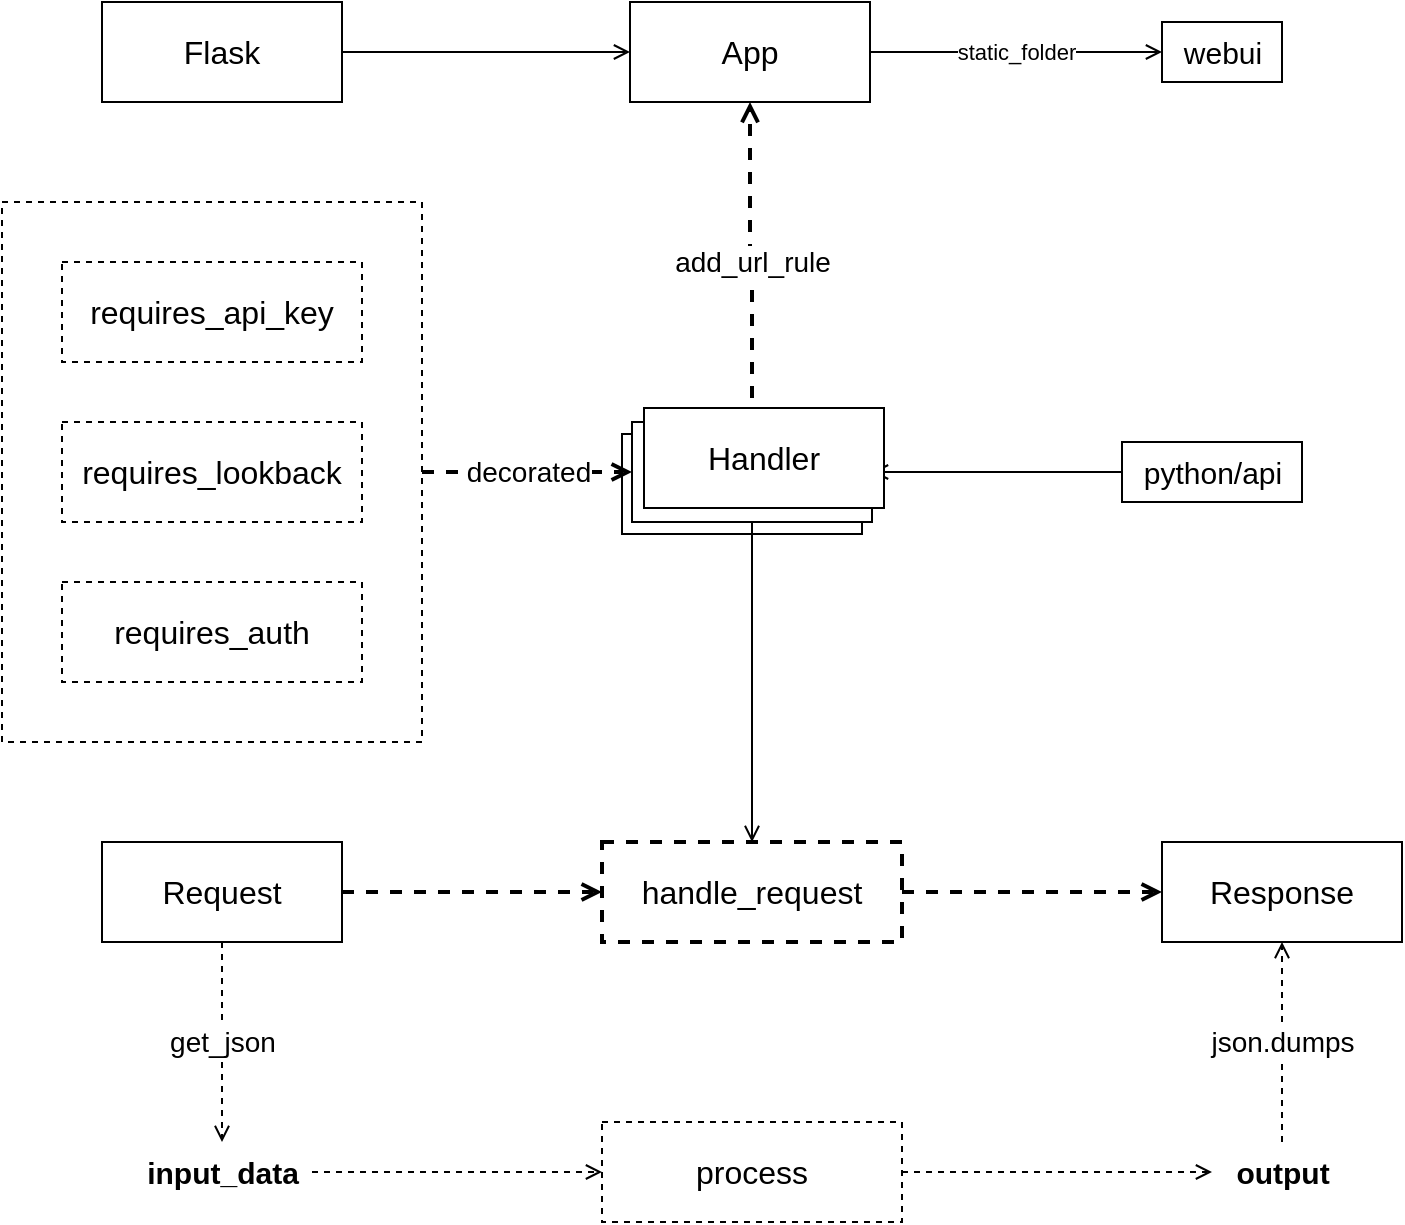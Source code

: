 <mxfile version="27.1.3">
  <diagram name="run_ui" id="obR6nNnuDtv-eNFoRRa2">
    <mxGraphModel dx="2220" dy="1164" grid="1" gridSize="10" guides="1" tooltips="1" connect="1" arrows="1" fold="1" page="1" pageScale="1" pageWidth="827" pageHeight="1169" math="0" shadow="0">
      <root>
        <mxCell id="0" />
        <mxCell id="1" parent="0" />
        <mxCell id="xvXWNGCLo3FLaYekQiIK-4" value="" style="edgeStyle=orthogonalEdgeStyle;rounded=0;orthogonalLoop=1;jettySize=auto;html=1;endArrow=open;endFill=0;" edge="1" parent="1" source="xvXWNGCLo3FLaYekQiIK-2" target="xvXWNGCLo3FLaYekQiIK-3">
          <mxGeometry relative="1" as="geometry" />
        </mxCell>
        <mxCell id="xvXWNGCLo3FLaYekQiIK-2" value="Flask" style="rounded=0;whiteSpace=wrap;html=1;fontSize=16;" vertex="1" parent="1">
          <mxGeometry x="360" y="180" width="120" height="50" as="geometry" />
        </mxCell>
        <mxCell id="xvXWNGCLo3FLaYekQiIK-6" value="static_folder" style="edgeStyle=orthogonalEdgeStyle;rounded=0;orthogonalLoop=1;jettySize=auto;html=1;endArrow=open;endFill=0;" edge="1" parent="1" source="xvXWNGCLo3FLaYekQiIK-3" target="xvXWNGCLo3FLaYekQiIK-5">
          <mxGeometry relative="1" as="geometry" />
        </mxCell>
        <mxCell id="xvXWNGCLo3FLaYekQiIK-3" value="App" style="rounded=0;whiteSpace=wrap;html=1;fontSize=16;" vertex="1" parent="1">
          <mxGeometry x="624" y="180" width="120" height="50" as="geometry" />
        </mxCell>
        <mxCell id="xvXWNGCLo3FLaYekQiIK-5" value="webui" style="text;html=1;align=center;verticalAlign=middle;resizable=0;points=[];autosize=1;strokeColor=default;fillColor=none;fontSize=15;" vertex="1" parent="1">
          <mxGeometry x="890" y="190" width="60" height="30" as="geometry" />
        </mxCell>
        <mxCell id="xvXWNGCLo3FLaYekQiIK-13" value="" style="edgeStyle=orthogonalEdgeStyle;rounded=0;orthogonalLoop=1;jettySize=auto;html=1;entryX=1;entryY=0.5;entryDx=0;entryDy=0;endArrow=open;endFill=0;" edge="1" parent="1" source="xvXWNGCLo3FLaYekQiIK-8" target="xvXWNGCLo3FLaYekQiIK-11">
          <mxGeometry relative="1" as="geometry" />
        </mxCell>
        <mxCell id="xvXWNGCLo3FLaYekQiIK-8" value="python/api" style="text;html=1;align=center;verticalAlign=middle;resizable=0;points=[];autosize=1;strokeColor=default;fillColor=none;fontSize=15;" vertex="1" parent="1">
          <mxGeometry x="870" y="400" width="90" height="30" as="geometry" />
        </mxCell>
        <mxCell id="xvXWNGCLo3FLaYekQiIK-10" value="block" style="rounded=0;whiteSpace=wrap;html=1;fontSize=16;" vertex="1" parent="1">
          <mxGeometry x="620" y="396" width="120" height="50" as="geometry" />
        </mxCell>
        <mxCell id="xvXWNGCLo3FLaYekQiIK-24" style="edgeStyle=orthogonalEdgeStyle;rounded=0;orthogonalLoop=1;jettySize=auto;html=1;exitX=0.5;exitY=1;exitDx=0;exitDy=0;entryX=0.5;entryY=0;entryDx=0;entryDy=0;endArrow=open;endFill=0;" edge="1" parent="1" source="xvXWNGCLo3FLaYekQiIK-11" target="xvXWNGCLo3FLaYekQiIK-23">
          <mxGeometry relative="1" as="geometry" />
        </mxCell>
        <mxCell id="xvXWNGCLo3FLaYekQiIK-11" value="block" style="rounded=0;whiteSpace=wrap;html=1;fontSize=16;" vertex="1" parent="1">
          <mxGeometry x="625" y="390" width="120" height="50" as="geometry" />
        </mxCell>
        <mxCell id="xvXWNGCLo3FLaYekQiIK-19" value="add_url_rule" style="edgeStyle=orthogonalEdgeStyle;rounded=0;orthogonalLoop=1;jettySize=auto;html=1;exitX=0.5;exitY=0;exitDx=0;exitDy=0;entryX=0.5;entryY=1;entryDx=0;entryDy=0;fontSize=14;endArrow=open;endFill=0;dashed=1;strokeWidth=2;" edge="1" parent="1" source="xvXWNGCLo3FLaYekQiIK-11" target="xvXWNGCLo3FLaYekQiIK-3">
          <mxGeometry relative="1" as="geometry" />
        </mxCell>
        <mxCell id="xvXWNGCLo3FLaYekQiIK-12" value="Handler" style="rounded=0;whiteSpace=wrap;html=1;fontSize=16;" vertex="1" parent="1">
          <mxGeometry x="631" y="383" width="120" height="50" as="geometry" />
        </mxCell>
        <mxCell id="xvXWNGCLo3FLaYekQiIK-14" value="requires_lookback" style="rounded=0;whiteSpace=wrap;html=1;fontSize=16;dashed=1;" vertex="1" parent="1">
          <mxGeometry x="340" y="390" width="150" height="50" as="geometry" />
        </mxCell>
        <mxCell id="xvXWNGCLo3FLaYekQiIK-15" value="requires_auth" style="rounded=0;whiteSpace=wrap;html=1;fontSize=16;dashed=1;" vertex="1" parent="1">
          <mxGeometry x="340" y="470" width="150" height="50" as="geometry" />
        </mxCell>
        <mxCell id="xvXWNGCLo3FLaYekQiIK-16" value="requires_api_key" style="rounded=0;whiteSpace=wrap;html=1;fontSize=16;dashed=1;" vertex="1" parent="1">
          <mxGeometry x="340" y="310" width="150" height="50" as="geometry" />
        </mxCell>
        <mxCell id="xvXWNGCLo3FLaYekQiIK-18" value="decorated" style="edgeStyle=orthogonalEdgeStyle;rounded=0;orthogonalLoop=1;jettySize=auto;html=1;exitX=1;exitY=0.5;exitDx=0;exitDy=0;entryX=0;entryY=0.5;entryDx=0;entryDy=0;fontSize=14;endArrow=open;endFill=0;dashed=1;strokeWidth=2;" edge="1" parent="1" source="xvXWNGCLo3FLaYekQiIK-17" target="xvXWNGCLo3FLaYekQiIK-11">
          <mxGeometry relative="1" as="geometry" />
        </mxCell>
        <mxCell id="xvXWNGCLo3FLaYekQiIK-17" value="" style="rounded=0;whiteSpace=wrap;html=1;fontSize=16;fillColor=none;strokeColor=default;dashed=1;" vertex="1" parent="1">
          <mxGeometry x="310" y="280" width="210" height="270" as="geometry" />
        </mxCell>
        <mxCell id="xvXWNGCLo3FLaYekQiIK-26" style="edgeStyle=orthogonalEdgeStyle;rounded=0;orthogonalLoop=1;jettySize=auto;html=1;exitX=1;exitY=0.5;exitDx=0;exitDy=0;entryX=0;entryY=0.5;entryDx=0;entryDy=0;dashed=1;endArrow=open;endFill=0;strokeWidth=2;" edge="1" parent="1" source="xvXWNGCLo3FLaYekQiIK-20" target="xvXWNGCLo3FLaYekQiIK-23">
          <mxGeometry relative="1" as="geometry" />
        </mxCell>
        <mxCell id="xvXWNGCLo3FLaYekQiIK-34" value="get_json" style="edgeStyle=orthogonalEdgeStyle;rounded=0;orthogonalLoop=1;jettySize=auto;html=1;dashed=1;endArrow=open;endFill=0;fontSize=14;" edge="1" parent="1" source="xvXWNGCLo3FLaYekQiIK-20" target="xvXWNGCLo3FLaYekQiIK-31">
          <mxGeometry relative="1" as="geometry" />
        </mxCell>
        <mxCell id="xvXWNGCLo3FLaYekQiIK-20" value="Request" style="rounded=0;whiteSpace=wrap;html=1;fontSize=16;" vertex="1" parent="1">
          <mxGeometry x="360" y="600" width="120" height="50" as="geometry" />
        </mxCell>
        <mxCell id="xvXWNGCLo3FLaYekQiIK-21" value="Response" style="rounded=0;whiteSpace=wrap;html=1;fontSize=16;" vertex="1" parent="1">
          <mxGeometry x="890" y="600" width="120" height="50" as="geometry" />
        </mxCell>
        <mxCell id="xvXWNGCLo3FLaYekQiIK-27" style="edgeStyle=orthogonalEdgeStyle;rounded=0;orthogonalLoop=1;jettySize=auto;html=1;exitX=1;exitY=0.5;exitDx=0;exitDy=0;entryX=0;entryY=0.5;entryDx=0;entryDy=0;dashed=1;endArrow=open;endFill=0;strokeWidth=2;" edge="1" parent="1" source="xvXWNGCLo3FLaYekQiIK-23" target="xvXWNGCLo3FLaYekQiIK-21">
          <mxGeometry relative="1" as="geometry" />
        </mxCell>
        <mxCell id="xvXWNGCLo3FLaYekQiIK-23" value="handle_request" style="rounded=0;whiteSpace=wrap;html=1;fontSize=16;dashed=1;strokeWidth=2;" vertex="1" parent="1">
          <mxGeometry x="610" y="600" width="150" height="50" as="geometry" />
        </mxCell>
        <mxCell id="xvXWNGCLo3FLaYekQiIK-36" value="" style="edgeStyle=orthogonalEdgeStyle;rounded=0;orthogonalLoop=1;jettySize=auto;html=1;dashed=1;endArrow=open;endFill=0;" edge="1" parent="1" source="xvXWNGCLo3FLaYekQiIK-30" target="xvXWNGCLo3FLaYekQiIK-35">
          <mxGeometry relative="1" as="geometry" />
        </mxCell>
        <mxCell id="xvXWNGCLo3FLaYekQiIK-30" value="process" style="rounded=0;whiteSpace=wrap;html=1;fontSize=16;dashed=1;strokeWidth=1;" vertex="1" parent="1">
          <mxGeometry x="610" y="740" width="150" height="50" as="geometry" />
        </mxCell>
        <mxCell id="xvXWNGCLo3FLaYekQiIK-33" value="" style="edgeStyle=orthogonalEdgeStyle;rounded=0;orthogonalLoop=1;jettySize=auto;html=1;dashed=1;endArrow=open;endFill=0;" edge="1" parent="1" source="xvXWNGCLo3FLaYekQiIK-31" target="xvXWNGCLo3FLaYekQiIK-30">
          <mxGeometry relative="1" as="geometry">
            <Array as="points">
              <mxPoint x="560" y="765" />
              <mxPoint x="560" y="765" />
            </Array>
          </mxGeometry>
        </mxCell>
        <mxCell id="xvXWNGCLo3FLaYekQiIK-31" value="input_data" style="text;html=1;align=center;verticalAlign=middle;resizable=0;points=[];autosize=1;strokeColor=none;fillColor=none;fontSize=15;fontStyle=1" vertex="1" parent="1">
          <mxGeometry x="375" y="750" width="90" height="30" as="geometry" />
        </mxCell>
        <mxCell id="xvXWNGCLo3FLaYekQiIK-37" value="json.dumps" style="edgeStyle=orthogonalEdgeStyle;rounded=0;orthogonalLoop=1;jettySize=auto;html=1;dashed=1;endArrow=open;endFill=0;fontSize=14;" edge="1" parent="1" source="xvXWNGCLo3FLaYekQiIK-35" target="xvXWNGCLo3FLaYekQiIK-21">
          <mxGeometry relative="1" as="geometry">
            <Array as="points">
              <mxPoint x="950" y="700" />
              <mxPoint x="950" y="700" />
            </Array>
          </mxGeometry>
        </mxCell>
        <mxCell id="xvXWNGCLo3FLaYekQiIK-35" value="output" style="text;html=1;align=center;verticalAlign=middle;resizable=0;points=[];autosize=1;strokeColor=none;fillColor=none;fontSize=15;fontStyle=1" vertex="1" parent="1">
          <mxGeometry x="915" y="750" width="70" height="30" as="geometry" />
        </mxCell>
      </root>
    </mxGraphModel>
  </diagram>
</mxfile>
